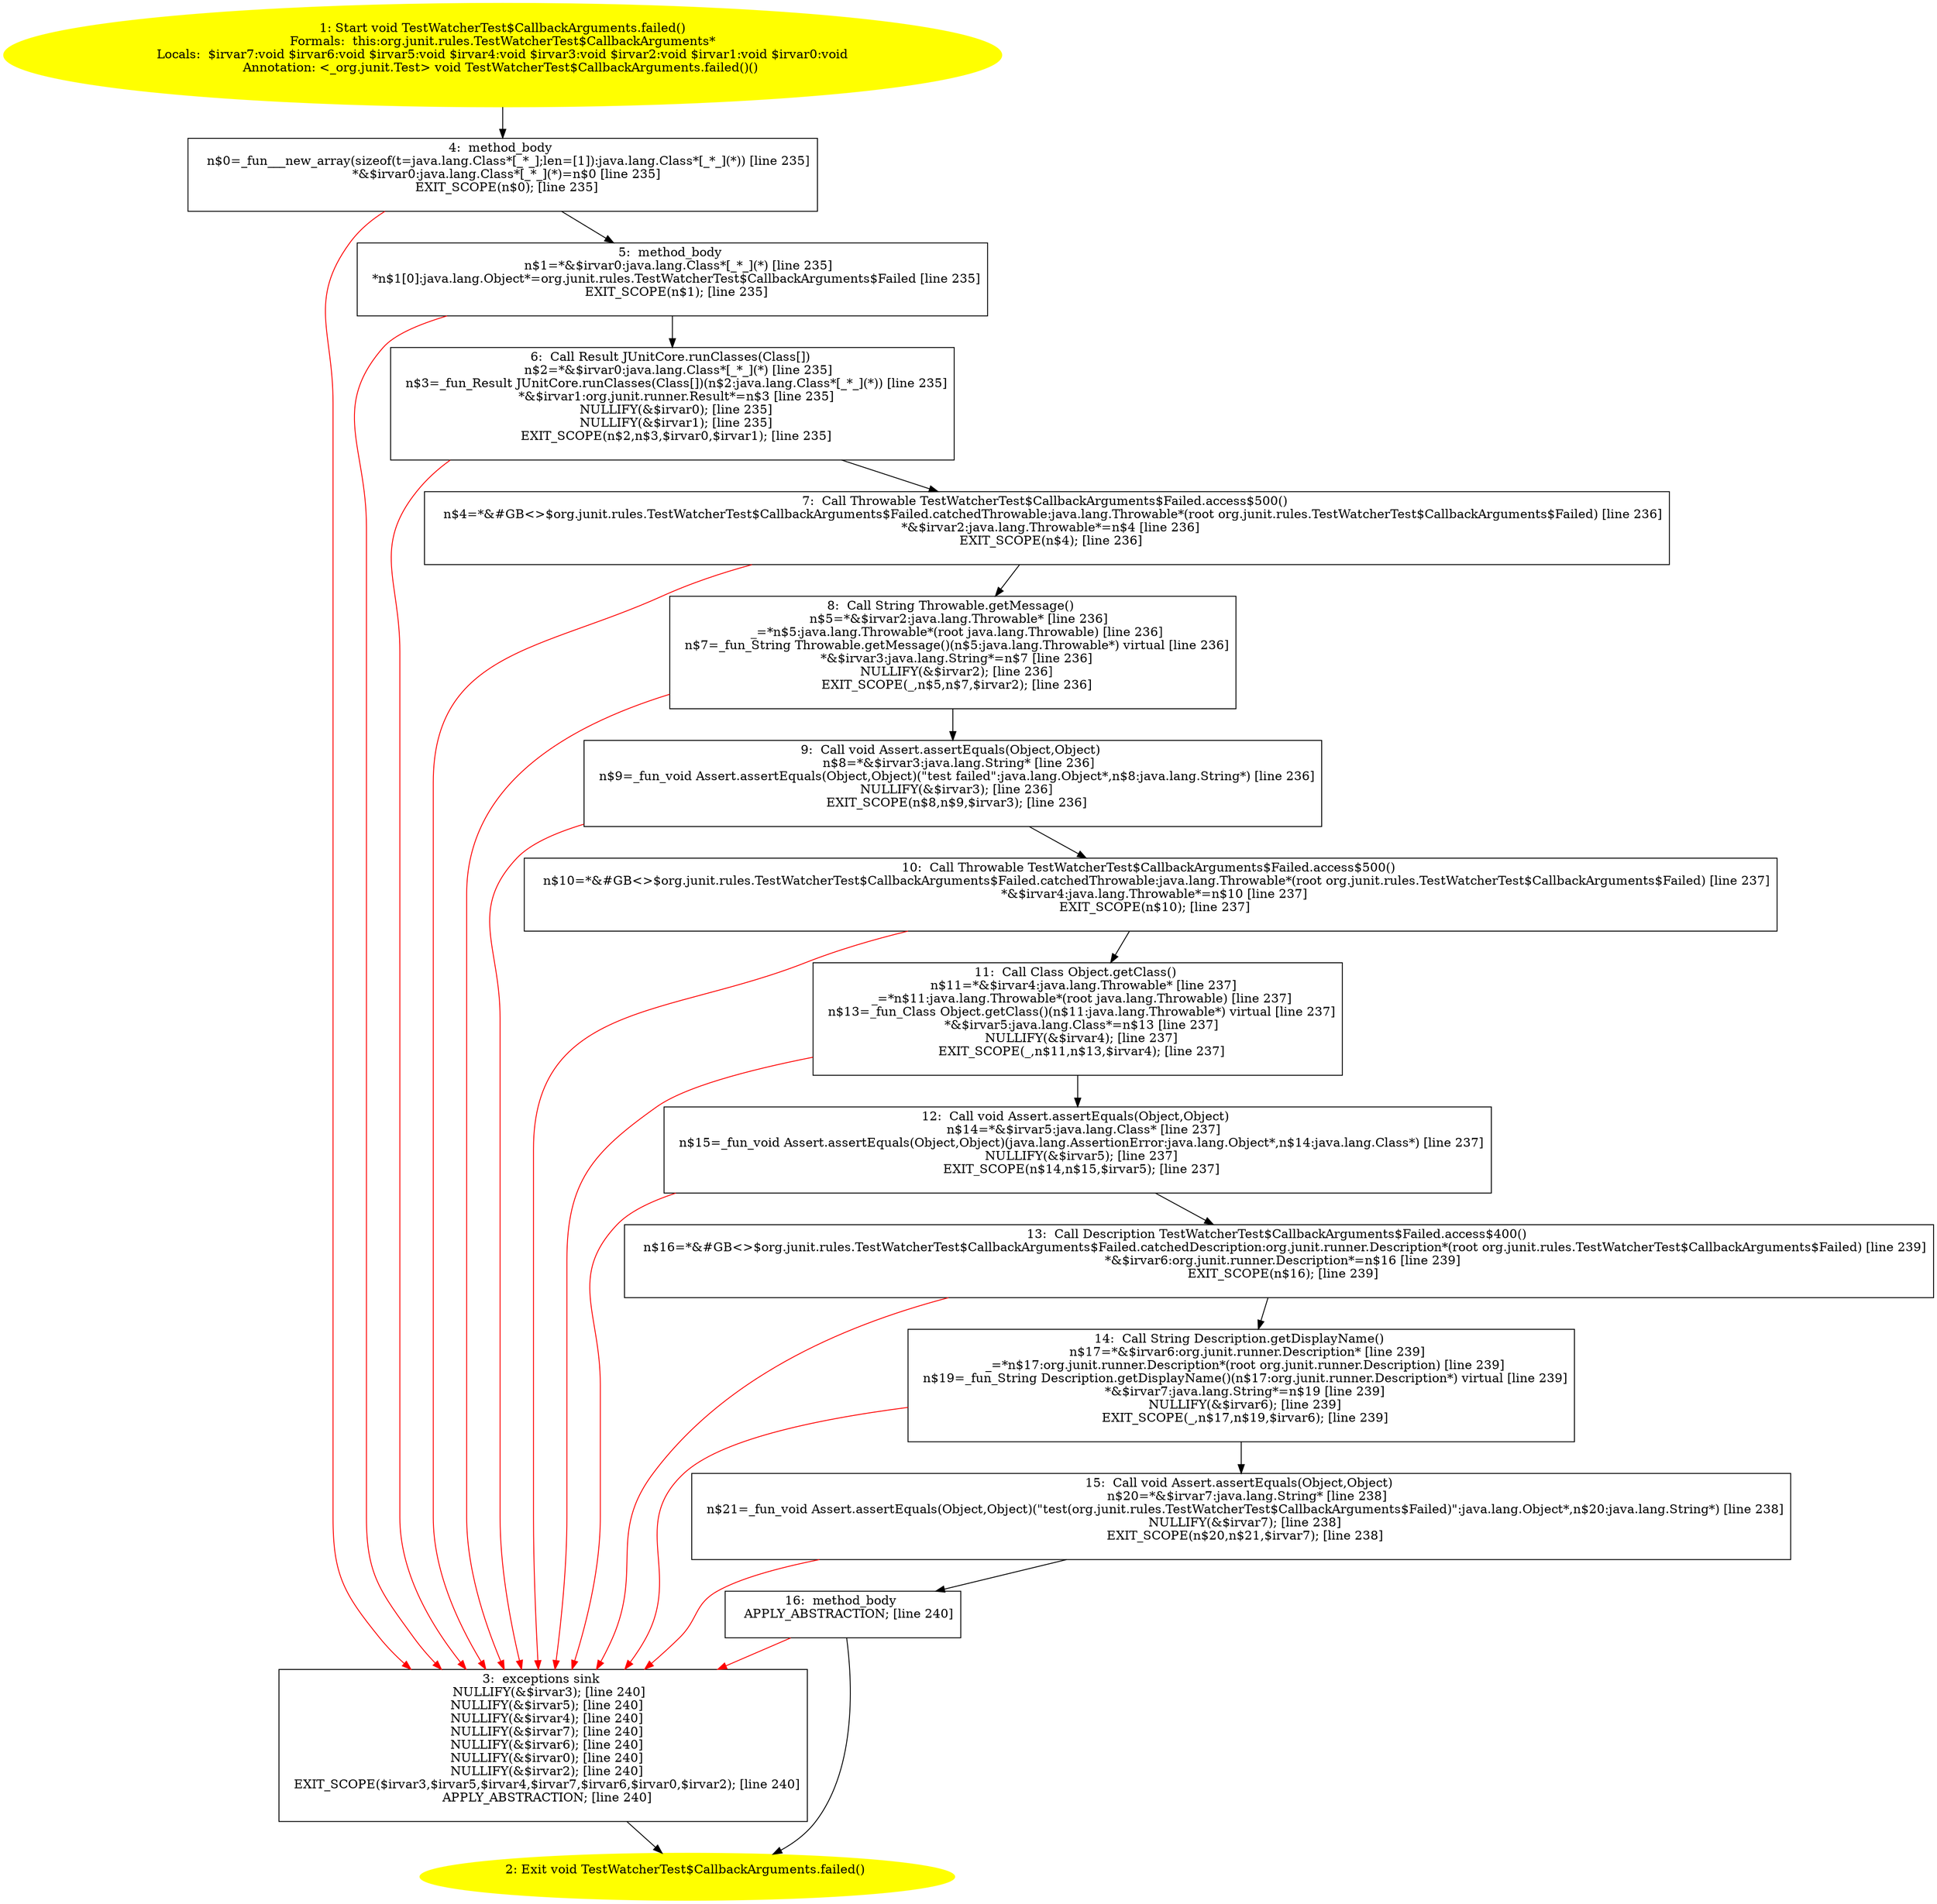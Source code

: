 /* @generated */
digraph cfg {
"org.junit.rules.TestWatcherTest$CallbackArguments.failed():void.734671e04c19af11def6a493a8ab4067_1" [label="1: Start void TestWatcherTest$CallbackArguments.failed()\nFormals:  this:org.junit.rules.TestWatcherTest$CallbackArguments*\nLocals:  $irvar7:void $irvar6:void $irvar5:void $irvar4:void $irvar3:void $irvar2:void $irvar1:void $irvar0:void\nAnnotation: <_org.junit.Test> void TestWatcherTest$CallbackArguments.failed()() \n  " color=yellow style=filled]
	

	 "org.junit.rules.TestWatcherTest$CallbackArguments.failed():void.734671e04c19af11def6a493a8ab4067_1" -> "org.junit.rules.TestWatcherTest$CallbackArguments.failed():void.734671e04c19af11def6a493a8ab4067_4" ;
"org.junit.rules.TestWatcherTest$CallbackArguments.failed():void.734671e04c19af11def6a493a8ab4067_2" [label="2: Exit void TestWatcherTest$CallbackArguments.failed() \n  " color=yellow style=filled]
	

"org.junit.rules.TestWatcherTest$CallbackArguments.failed():void.734671e04c19af11def6a493a8ab4067_3" [label="3:  exceptions sink \n   NULLIFY(&$irvar3); [line 240]\n  NULLIFY(&$irvar5); [line 240]\n  NULLIFY(&$irvar4); [line 240]\n  NULLIFY(&$irvar7); [line 240]\n  NULLIFY(&$irvar6); [line 240]\n  NULLIFY(&$irvar0); [line 240]\n  NULLIFY(&$irvar2); [line 240]\n  EXIT_SCOPE($irvar3,$irvar5,$irvar4,$irvar7,$irvar6,$irvar0,$irvar2); [line 240]\n  APPLY_ABSTRACTION; [line 240]\n " shape="box"]
	

	 "org.junit.rules.TestWatcherTest$CallbackArguments.failed():void.734671e04c19af11def6a493a8ab4067_3" -> "org.junit.rules.TestWatcherTest$CallbackArguments.failed():void.734671e04c19af11def6a493a8ab4067_2" ;
"org.junit.rules.TestWatcherTest$CallbackArguments.failed():void.734671e04c19af11def6a493a8ab4067_4" [label="4:  method_body \n   n$0=_fun___new_array(sizeof(t=java.lang.Class*[_*_];len=[1]):java.lang.Class*[_*_](*)) [line 235]\n  *&$irvar0:java.lang.Class*[_*_](*)=n$0 [line 235]\n  EXIT_SCOPE(n$0); [line 235]\n " shape="box"]
	

	 "org.junit.rules.TestWatcherTest$CallbackArguments.failed():void.734671e04c19af11def6a493a8ab4067_4" -> "org.junit.rules.TestWatcherTest$CallbackArguments.failed():void.734671e04c19af11def6a493a8ab4067_5" ;
	 "org.junit.rules.TestWatcherTest$CallbackArguments.failed():void.734671e04c19af11def6a493a8ab4067_4" -> "org.junit.rules.TestWatcherTest$CallbackArguments.failed():void.734671e04c19af11def6a493a8ab4067_3" [color="red" ];
"org.junit.rules.TestWatcherTest$CallbackArguments.failed():void.734671e04c19af11def6a493a8ab4067_5" [label="5:  method_body \n   n$1=*&$irvar0:java.lang.Class*[_*_](*) [line 235]\n  *n$1[0]:java.lang.Object*=org.junit.rules.TestWatcherTest$CallbackArguments$Failed [line 235]\n  EXIT_SCOPE(n$1); [line 235]\n " shape="box"]
	

	 "org.junit.rules.TestWatcherTest$CallbackArguments.failed():void.734671e04c19af11def6a493a8ab4067_5" -> "org.junit.rules.TestWatcherTest$CallbackArguments.failed():void.734671e04c19af11def6a493a8ab4067_6" ;
	 "org.junit.rules.TestWatcherTest$CallbackArguments.failed():void.734671e04c19af11def6a493a8ab4067_5" -> "org.junit.rules.TestWatcherTest$CallbackArguments.failed():void.734671e04c19af11def6a493a8ab4067_3" [color="red" ];
"org.junit.rules.TestWatcherTest$CallbackArguments.failed():void.734671e04c19af11def6a493a8ab4067_6" [label="6:  Call Result JUnitCore.runClasses(Class[]) \n   n$2=*&$irvar0:java.lang.Class*[_*_](*) [line 235]\n  n$3=_fun_Result JUnitCore.runClasses(Class[])(n$2:java.lang.Class*[_*_](*)) [line 235]\n  *&$irvar1:org.junit.runner.Result*=n$3 [line 235]\n  NULLIFY(&$irvar0); [line 235]\n  NULLIFY(&$irvar1); [line 235]\n  EXIT_SCOPE(n$2,n$3,$irvar0,$irvar1); [line 235]\n " shape="box"]
	

	 "org.junit.rules.TestWatcherTest$CallbackArguments.failed():void.734671e04c19af11def6a493a8ab4067_6" -> "org.junit.rules.TestWatcherTest$CallbackArguments.failed():void.734671e04c19af11def6a493a8ab4067_7" ;
	 "org.junit.rules.TestWatcherTest$CallbackArguments.failed():void.734671e04c19af11def6a493a8ab4067_6" -> "org.junit.rules.TestWatcherTest$CallbackArguments.failed():void.734671e04c19af11def6a493a8ab4067_3" [color="red" ];
"org.junit.rules.TestWatcherTest$CallbackArguments.failed():void.734671e04c19af11def6a493a8ab4067_7" [label="7:  Call Throwable TestWatcherTest$CallbackArguments$Failed.access$500() \n   n$4=*&#GB<>$org.junit.rules.TestWatcherTest$CallbackArguments$Failed.catchedThrowable:java.lang.Throwable*(root org.junit.rules.TestWatcherTest$CallbackArguments$Failed) [line 236]\n  *&$irvar2:java.lang.Throwable*=n$4 [line 236]\n  EXIT_SCOPE(n$4); [line 236]\n " shape="box"]
	

	 "org.junit.rules.TestWatcherTest$CallbackArguments.failed():void.734671e04c19af11def6a493a8ab4067_7" -> "org.junit.rules.TestWatcherTest$CallbackArguments.failed():void.734671e04c19af11def6a493a8ab4067_8" ;
	 "org.junit.rules.TestWatcherTest$CallbackArguments.failed():void.734671e04c19af11def6a493a8ab4067_7" -> "org.junit.rules.TestWatcherTest$CallbackArguments.failed():void.734671e04c19af11def6a493a8ab4067_3" [color="red" ];
"org.junit.rules.TestWatcherTest$CallbackArguments.failed():void.734671e04c19af11def6a493a8ab4067_8" [label="8:  Call String Throwable.getMessage() \n   n$5=*&$irvar2:java.lang.Throwable* [line 236]\n  _=*n$5:java.lang.Throwable*(root java.lang.Throwable) [line 236]\n  n$7=_fun_String Throwable.getMessage()(n$5:java.lang.Throwable*) virtual [line 236]\n  *&$irvar3:java.lang.String*=n$7 [line 236]\n  NULLIFY(&$irvar2); [line 236]\n  EXIT_SCOPE(_,n$5,n$7,$irvar2); [line 236]\n " shape="box"]
	

	 "org.junit.rules.TestWatcherTest$CallbackArguments.failed():void.734671e04c19af11def6a493a8ab4067_8" -> "org.junit.rules.TestWatcherTest$CallbackArguments.failed():void.734671e04c19af11def6a493a8ab4067_9" ;
	 "org.junit.rules.TestWatcherTest$CallbackArguments.failed():void.734671e04c19af11def6a493a8ab4067_8" -> "org.junit.rules.TestWatcherTest$CallbackArguments.failed():void.734671e04c19af11def6a493a8ab4067_3" [color="red" ];
"org.junit.rules.TestWatcherTest$CallbackArguments.failed():void.734671e04c19af11def6a493a8ab4067_9" [label="9:  Call void Assert.assertEquals(Object,Object) \n   n$8=*&$irvar3:java.lang.String* [line 236]\n  n$9=_fun_void Assert.assertEquals(Object,Object)(\"test failed\":java.lang.Object*,n$8:java.lang.String*) [line 236]\n  NULLIFY(&$irvar3); [line 236]\n  EXIT_SCOPE(n$8,n$9,$irvar3); [line 236]\n " shape="box"]
	

	 "org.junit.rules.TestWatcherTest$CallbackArguments.failed():void.734671e04c19af11def6a493a8ab4067_9" -> "org.junit.rules.TestWatcherTest$CallbackArguments.failed():void.734671e04c19af11def6a493a8ab4067_10" ;
	 "org.junit.rules.TestWatcherTest$CallbackArguments.failed():void.734671e04c19af11def6a493a8ab4067_9" -> "org.junit.rules.TestWatcherTest$CallbackArguments.failed():void.734671e04c19af11def6a493a8ab4067_3" [color="red" ];
"org.junit.rules.TestWatcherTest$CallbackArguments.failed():void.734671e04c19af11def6a493a8ab4067_10" [label="10:  Call Throwable TestWatcherTest$CallbackArguments$Failed.access$500() \n   n$10=*&#GB<>$org.junit.rules.TestWatcherTest$CallbackArguments$Failed.catchedThrowable:java.lang.Throwable*(root org.junit.rules.TestWatcherTest$CallbackArguments$Failed) [line 237]\n  *&$irvar4:java.lang.Throwable*=n$10 [line 237]\n  EXIT_SCOPE(n$10); [line 237]\n " shape="box"]
	

	 "org.junit.rules.TestWatcherTest$CallbackArguments.failed():void.734671e04c19af11def6a493a8ab4067_10" -> "org.junit.rules.TestWatcherTest$CallbackArguments.failed():void.734671e04c19af11def6a493a8ab4067_11" ;
	 "org.junit.rules.TestWatcherTest$CallbackArguments.failed():void.734671e04c19af11def6a493a8ab4067_10" -> "org.junit.rules.TestWatcherTest$CallbackArguments.failed():void.734671e04c19af11def6a493a8ab4067_3" [color="red" ];
"org.junit.rules.TestWatcherTest$CallbackArguments.failed():void.734671e04c19af11def6a493a8ab4067_11" [label="11:  Call Class Object.getClass() \n   n$11=*&$irvar4:java.lang.Throwable* [line 237]\n  _=*n$11:java.lang.Throwable*(root java.lang.Throwable) [line 237]\n  n$13=_fun_Class Object.getClass()(n$11:java.lang.Throwable*) virtual [line 237]\n  *&$irvar5:java.lang.Class*=n$13 [line 237]\n  NULLIFY(&$irvar4); [line 237]\n  EXIT_SCOPE(_,n$11,n$13,$irvar4); [line 237]\n " shape="box"]
	

	 "org.junit.rules.TestWatcherTest$CallbackArguments.failed():void.734671e04c19af11def6a493a8ab4067_11" -> "org.junit.rules.TestWatcherTest$CallbackArguments.failed():void.734671e04c19af11def6a493a8ab4067_12" ;
	 "org.junit.rules.TestWatcherTest$CallbackArguments.failed():void.734671e04c19af11def6a493a8ab4067_11" -> "org.junit.rules.TestWatcherTest$CallbackArguments.failed():void.734671e04c19af11def6a493a8ab4067_3" [color="red" ];
"org.junit.rules.TestWatcherTest$CallbackArguments.failed():void.734671e04c19af11def6a493a8ab4067_12" [label="12:  Call void Assert.assertEquals(Object,Object) \n   n$14=*&$irvar5:java.lang.Class* [line 237]\n  n$15=_fun_void Assert.assertEquals(Object,Object)(java.lang.AssertionError:java.lang.Object*,n$14:java.lang.Class*) [line 237]\n  NULLIFY(&$irvar5); [line 237]\n  EXIT_SCOPE(n$14,n$15,$irvar5); [line 237]\n " shape="box"]
	

	 "org.junit.rules.TestWatcherTest$CallbackArguments.failed():void.734671e04c19af11def6a493a8ab4067_12" -> "org.junit.rules.TestWatcherTest$CallbackArguments.failed():void.734671e04c19af11def6a493a8ab4067_13" ;
	 "org.junit.rules.TestWatcherTest$CallbackArguments.failed():void.734671e04c19af11def6a493a8ab4067_12" -> "org.junit.rules.TestWatcherTest$CallbackArguments.failed():void.734671e04c19af11def6a493a8ab4067_3" [color="red" ];
"org.junit.rules.TestWatcherTest$CallbackArguments.failed():void.734671e04c19af11def6a493a8ab4067_13" [label="13:  Call Description TestWatcherTest$CallbackArguments$Failed.access$400() \n   n$16=*&#GB<>$org.junit.rules.TestWatcherTest$CallbackArguments$Failed.catchedDescription:org.junit.runner.Description*(root org.junit.rules.TestWatcherTest$CallbackArguments$Failed) [line 239]\n  *&$irvar6:org.junit.runner.Description*=n$16 [line 239]\n  EXIT_SCOPE(n$16); [line 239]\n " shape="box"]
	

	 "org.junit.rules.TestWatcherTest$CallbackArguments.failed():void.734671e04c19af11def6a493a8ab4067_13" -> "org.junit.rules.TestWatcherTest$CallbackArguments.failed():void.734671e04c19af11def6a493a8ab4067_14" ;
	 "org.junit.rules.TestWatcherTest$CallbackArguments.failed():void.734671e04c19af11def6a493a8ab4067_13" -> "org.junit.rules.TestWatcherTest$CallbackArguments.failed():void.734671e04c19af11def6a493a8ab4067_3" [color="red" ];
"org.junit.rules.TestWatcherTest$CallbackArguments.failed():void.734671e04c19af11def6a493a8ab4067_14" [label="14:  Call String Description.getDisplayName() \n   n$17=*&$irvar6:org.junit.runner.Description* [line 239]\n  _=*n$17:org.junit.runner.Description*(root org.junit.runner.Description) [line 239]\n  n$19=_fun_String Description.getDisplayName()(n$17:org.junit.runner.Description*) virtual [line 239]\n  *&$irvar7:java.lang.String*=n$19 [line 239]\n  NULLIFY(&$irvar6); [line 239]\n  EXIT_SCOPE(_,n$17,n$19,$irvar6); [line 239]\n " shape="box"]
	

	 "org.junit.rules.TestWatcherTest$CallbackArguments.failed():void.734671e04c19af11def6a493a8ab4067_14" -> "org.junit.rules.TestWatcherTest$CallbackArguments.failed():void.734671e04c19af11def6a493a8ab4067_15" ;
	 "org.junit.rules.TestWatcherTest$CallbackArguments.failed():void.734671e04c19af11def6a493a8ab4067_14" -> "org.junit.rules.TestWatcherTest$CallbackArguments.failed():void.734671e04c19af11def6a493a8ab4067_3" [color="red" ];
"org.junit.rules.TestWatcherTest$CallbackArguments.failed():void.734671e04c19af11def6a493a8ab4067_15" [label="15:  Call void Assert.assertEquals(Object,Object) \n   n$20=*&$irvar7:java.lang.String* [line 238]\n  n$21=_fun_void Assert.assertEquals(Object,Object)(\"test(org.junit.rules.TestWatcherTest$CallbackArguments$Failed)\":java.lang.Object*,n$20:java.lang.String*) [line 238]\n  NULLIFY(&$irvar7); [line 238]\n  EXIT_SCOPE(n$20,n$21,$irvar7); [line 238]\n " shape="box"]
	

	 "org.junit.rules.TestWatcherTest$CallbackArguments.failed():void.734671e04c19af11def6a493a8ab4067_15" -> "org.junit.rules.TestWatcherTest$CallbackArguments.failed():void.734671e04c19af11def6a493a8ab4067_16" ;
	 "org.junit.rules.TestWatcherTest$CallbackArguments.failed():void.734671e04c19af11def6a493a8ab4067_15" -> "org.junit.rules.TestWatcherTest$CallbackArguments.failed():void.734671e04c19af11def6a493a8ab4067_3" [color="red" ];
"org.junit.rules.TestWatcherTest$CallbackArguments.failed():void.734671e04c19af11def6a493a8ab4067_16" [label="16:  method_body \n   APPLY_ABSTRACTION; [line 240]\n " shape="box"]
	

	 "org.junit.rules.TestWatcherTest$CallbackArguments.failed():void.734671e04c19af11def6a493a8ab4067_16" -> "org.junit.rules.TestWatcherTest$CallbackArguments.failed():void.734671e04c19af11def6a493a8ab4067_2" ;
	 "org.junit.rules.TestWatcherTest$CallbackArguments.failed():void.734671e04c19af11def6a493a8ab4067_16" -> "org.junit.rules.TestWatcherTest$CallbackArguments.failed():void.734671e04c19af11def6a493a8ab4067_3" [color="red" ];
}
